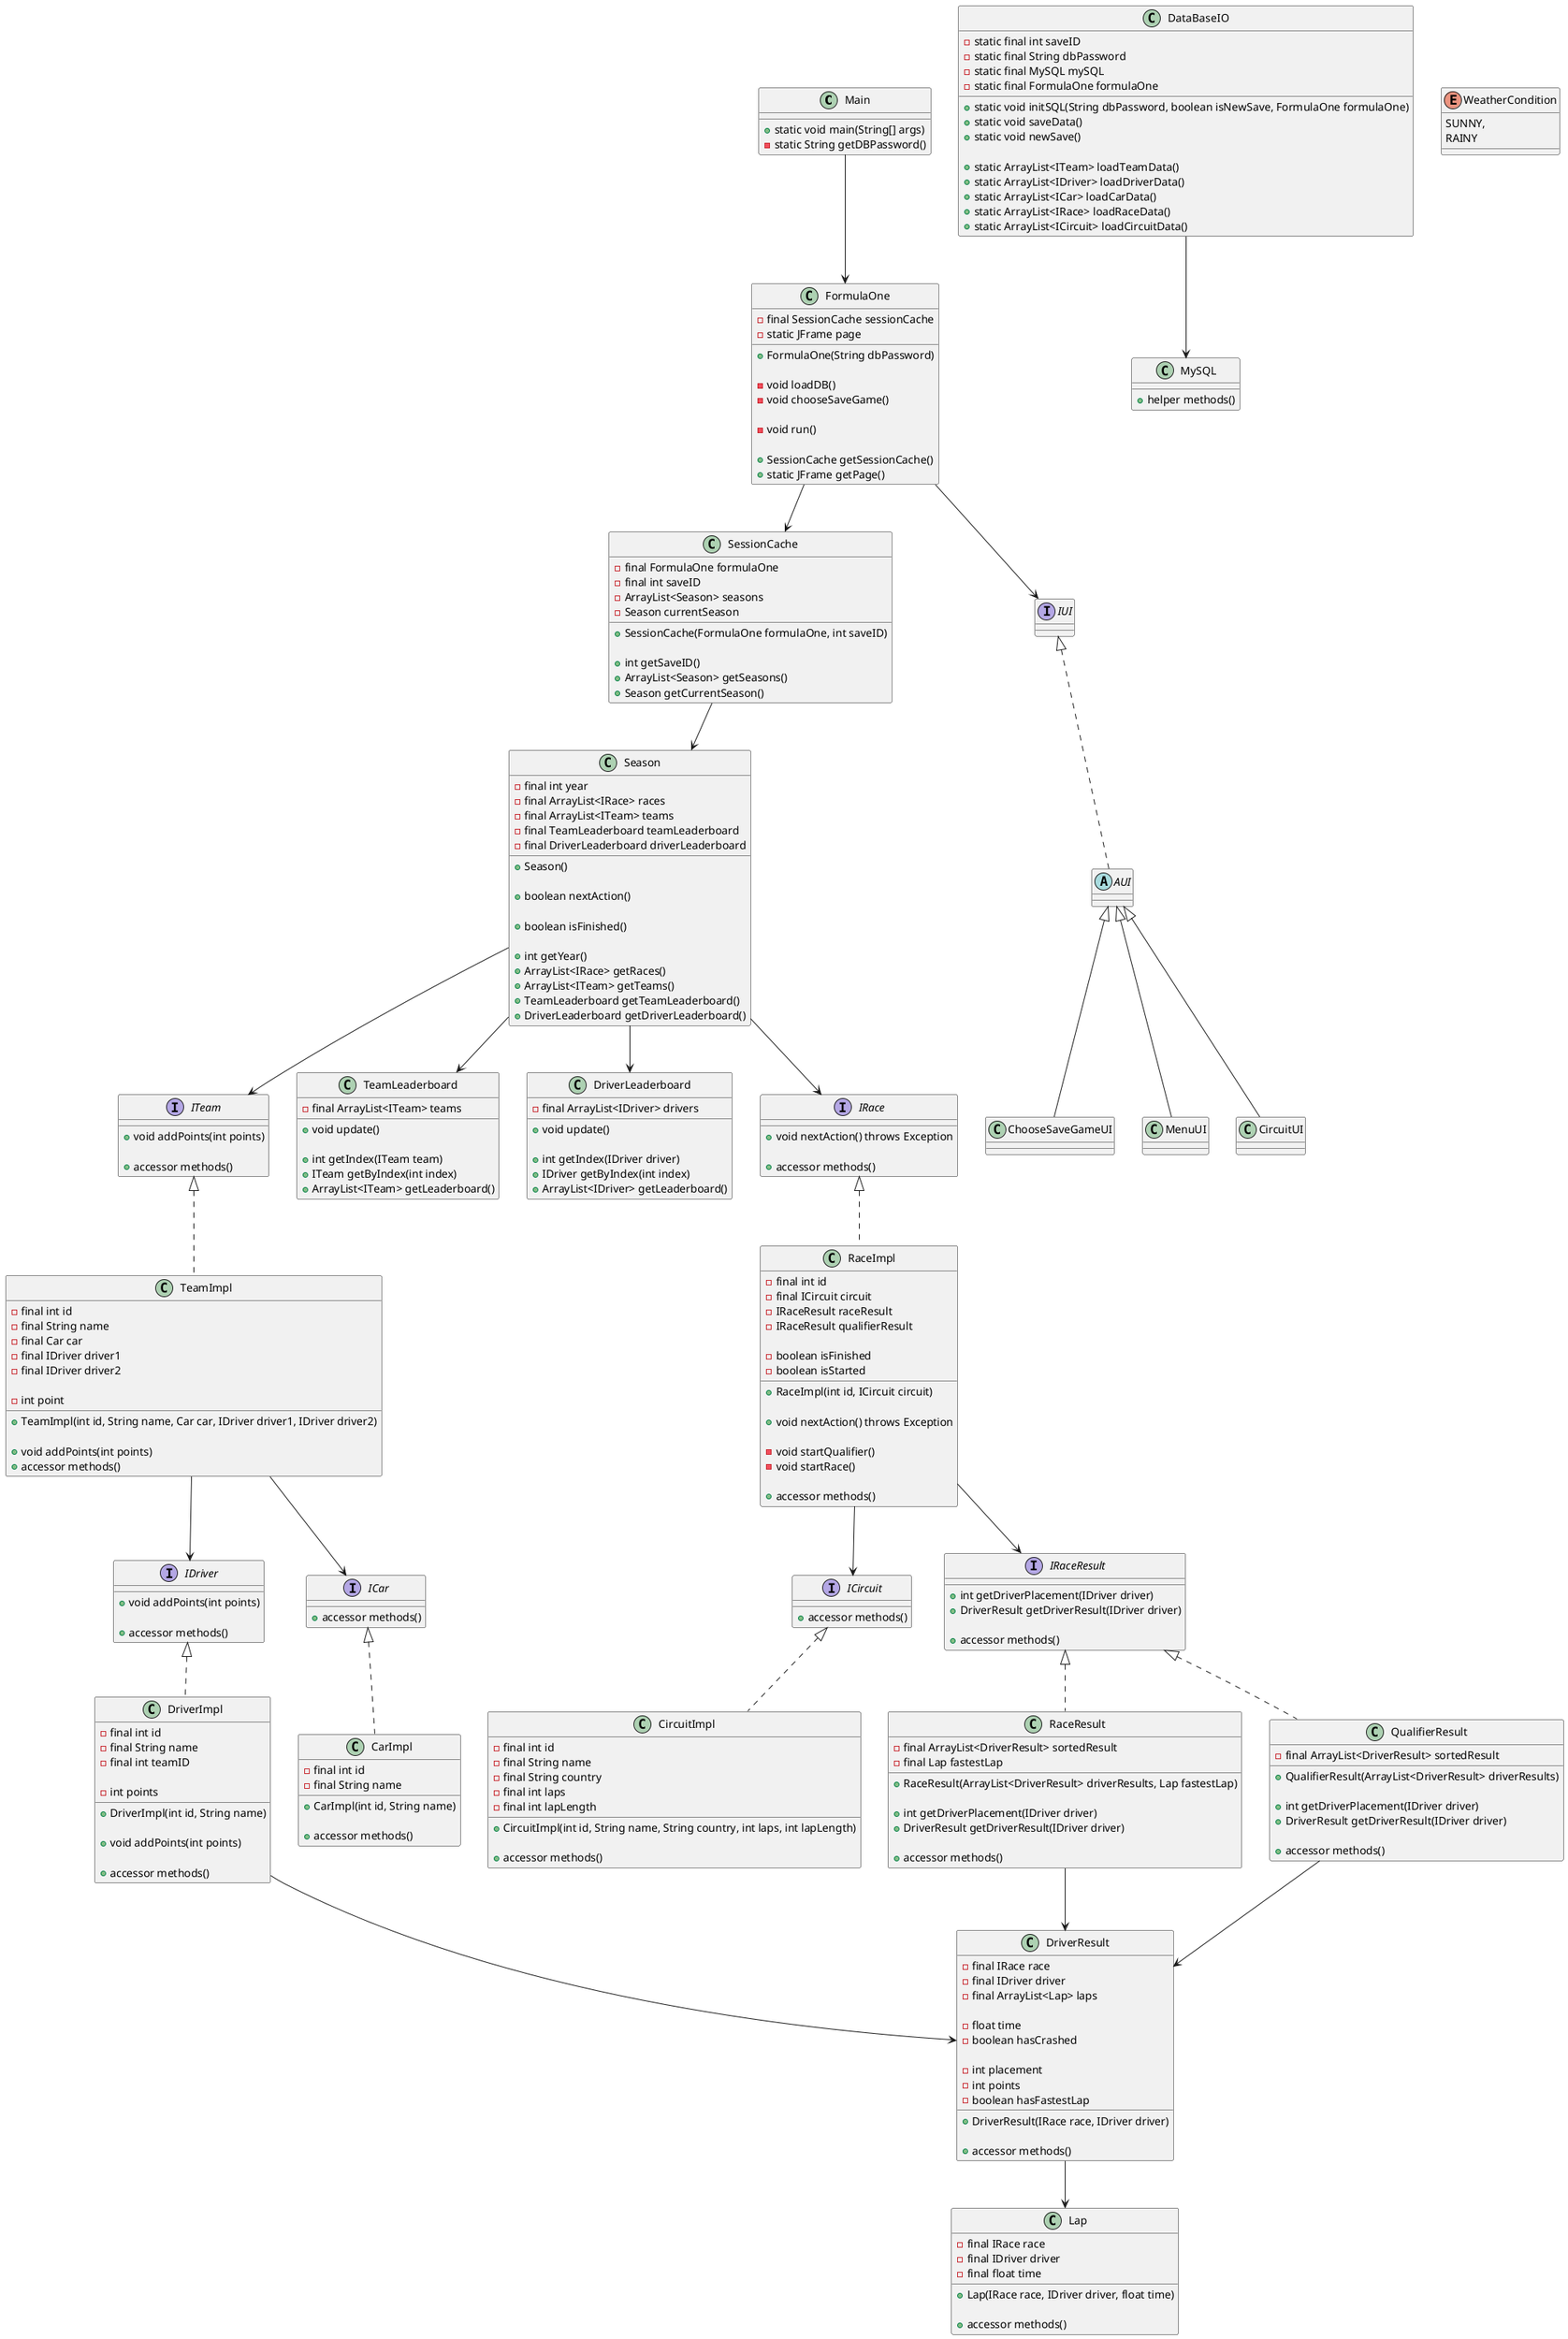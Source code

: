 @startuml

' ******************
' Classes
' ******************

class Main {
    + static void main(String[] args)
    - static String getDBPassword()
}

class FormulaOne {
    - final SessionCache sessionCache
    - static JFrame page

    + FormulaOne(String dbPassword)

    - void loadDB()
    - void chooseSaveGame()

    - void run()

    + SessionCache getSessionCache()
    + static JFrame getPage()
}

class SessionCache {
    - final FormulaOne formulaOne
    - final int saveID
    - ArrayList<Season> seasons
    - Season currentSeason

    + SessionCache(FormulaOne formulaOne, int saveID)

    + int getSaveID()
    + ArrayList<Season> getSeasons()
    + Season getCurrentSeason()
}

class Season {
    - final int year
    - final ArrayList<IRace> races
    - final ArrayList<ITeam> teams
    - final TeamLeaderboard teamLeaderboard
    - final DriverLeaderboard driverLeaderboard

    + Season()

    + boolean nextAction()

    + boolean isFinished()

    + int getYear()
    + ArrayList<IRace> getRaces()
    + ArrayList<ITeam> getTeams()
    + TeamLeaderboard getTeamLeaderboard()
    + DriverLeaderboard getDriverLeaderboard()
}

class TeamImpl implements ITeam {
    - final int id
    - final String name
    - final Car car
    - final IDriver driver1
    - final IDriver driver2

    - int point

    + TeamImpl(int id, String name, Car car, IDriver driver1, IDriver driver2)

    + void addPoints(int points)
    + accessor methods()
}

class DriverImpl implements IDriver {
    ' TODO: TILFØJE ATTRIBUTES (Skal det være en klasse for sig selv?)
    - final int id
    - final String name
    - final int teamID

    - int points

    + DriverImpl(int id, String name)

    + void addPoints(int points)

    + accessor methods()
}

class CarImpl implements ICar {
    ' TODO: TILFØJE ATTRIBUTES (Skal det være en klasse for sig selv?)
    - final int id
    - final String name

    + CarImpl(int id, String name)

    + accessor methods()
}

class CircuitImpl implements ICircuit {
    ' TODO: TILFØJE ATTRIBUTES (Skal det være en klasse for sig selv?)
    - final int id
    - final String name
    - final String country
    - final int laps
    - final int lapLength

    + CircuitImpl(int id, String name, String country, int laps, int lapLength)

    + accessor methods()
}

class TeamLeaderboard {
    - final ArrayList<ITeam> teams

    + void update()

    + int getIndex(ITeam team)
    + ITeam getByIndex(int index)
    + ArrayList<ITeam> getLeaderboard()
}

class DriverLeaderboard {
    - final ArrayList<IDriver> drivers

    + void update()

    + int getIndex(IDriver driver)
    + IDriver getByIndex(int index)
    + ArrayList<IDriver> getLeaderboard()
}

' ******************
' DataBase Classes
' ******************

class DataBaseIO {
    - static final int saveID
    - static final String dbPassword
    - static final MySQL mySQL
    - static final FormulaOne formulaOne

    + static void initSQL(String dbPassword, boolean isNewSave, FormulaOne formulaOne)
    + static void saveData()
    + static void newSave()

    + static ArrayList<ITeam> loadTeamData()
    + static ArrayList<IDriver> loadDriverData()
    + static ArrayList<ICar> loadCarData()
    + static ArrayList<IRace> loadRaceData()
    + static ArrayList<ICircuit> loadCircuitData()
}

class MySQL {
    + helper methods()
}

' ******************
' Race Classes
' ******************

class RaceImpl implements IRace {
    - final int id
    - final ICircuit circuit
    - IRaceResult raceResult
    - IRaceResult qualifierResult

    - boolean isFinished
    - boolean isStarted

    + RaceImpl(int id, ICircuit circuit)

    + void nextAction() throws Exception
    ' TODO: Hvilken exception skal smides? evt. lav en custom exception

    - void startQualifier()
    - void startRace()

    + accessor methods()
}

class RaceResult implements IRaceResult {
    - final ArrayList<DriverResult> sortedResult
    - final Lap fastestLap

    + RaceResult(ArrayList<DriverResult> driverResults, Lap fastestLap)
    ' TODO: Vi skal sorterer resultatet vi får ind her

    + int getDriverPlacement(IDriver driver)
    + DriverResult getDriverResult(IDriver driver)

    + accessor methods()
}

class QualifierResult implements IRaceResult {
    - final ArrayList<DriverResult> sortedResult

    + QualifierResult(ArrayList<DriverResult> driverResults)
    ' TODO: Vi skal sorterer resultatet vi får ind her

    + int getDriverPlacement(IDriver driver)
    + DriverResult getDriverResult(IDriver driver)

    + accessor methods()
}

class DriverResult {
    - final IRace race
    - final IDriver driver
    - final ArrayList<Lap> laps

    - float time
    - boolean hasCrashed

    - int placement
    - int points
    - boolean hasFastestLap

    + DriverResult(IRace race, IDriver driver)

    + accessor methods()
}

class Lap {
    - final IRace race
    - final IDriver driver
    - final float time

    + Lap(IRace race, IDriver driver, float time)

    + accessor methods()
}

' ******************
' UI Classes
' ******************

class ChooseSaveGameUI extends AUI {
    ' TODO: Når de laves
}

class MenuUI extends AUI {
    ' TODO: Når de laves
}

class CircuitUI extends AUI {
    ' TODO: Når de laves
}

' ******************
' Abstract Classes
' ******************

abstract class AUI implements IUI {
    ' TODO: Når de laves
}

' ******************
' Interfaces
' ******************

interface ITeam {
    + void addPoints(int points)

    + accessor methods()
}

interface IDriver {
    + void addPoints(int points)

    + accessor methods()
}

interface ICar {
    + accessor methods()
}

interface IRace {
    + void nextAction() throws Exception
    ' TODO: Hvilken exception skal smides? evt. lav en custom exception

    + accessor methods()
}

interface ICircuit {
    + accessor methods()
}

interface IRaceResult {
    + int getDriverPlacement(IDriver driver)
    + DriverResult getDriverResult(IDriver driver)

    + accessor methods()
}

interface IUI {
    ' TODO: Når de laves
}

' ******************
' Enums
' ******************

enum WeatherCondition {
    SUNNY,
    RAINY
}

' ******************
' Relations
' ******************

Main --> FormulaOne

FormulaOne --> SessionCache
FormulaOne --> IUI

SessionCache --> Season

Season --> ITeam
Season --> IRace
Season --> TeamLeaderboard
Season --> DriverLeaderboard

RaceImpl --> ICircuit
RaceImpl --> IRaceResult

RaceResult --> DriverResult
QualifierResult --> DriverResult
DriverImpl --> DriverResult

DriverResult --> Lap

TeamImpl --> ICar
TeamImpl --> IDriver

DataBaseIO --> MySQL

@enduml